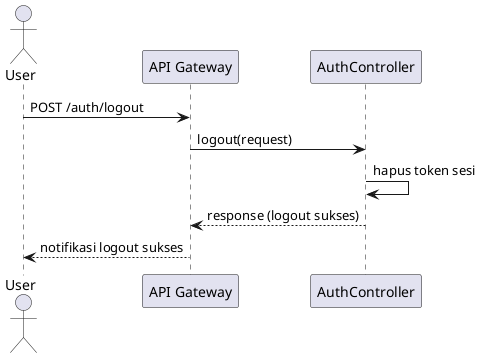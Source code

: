 @startuml
actor User
participant "API Gateway" as API
participant AuthController

User -> API: POST /auth/logout
API -> AuthController: logout(request)
AuthController -> AuthController: hapus token sesi
AuthController --> API: response (logout sukses)
API --> User: notifikasi logout sukses
@enduml
